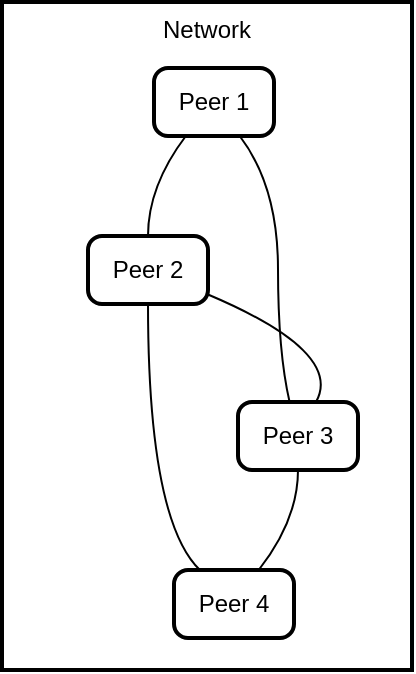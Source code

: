 <mxfile version="24.7.10">
  <diagram name="Page-1" id="SvijPCgDWO3FzdBsP6Y4">
    <mxGraphModel>
      <root>
        <mxCell id="0" />
        <mxCell id="1" parent="0" />
        <mxCell id="2" value="Network" style="whiteSpace=wrap;strokeWidth=2;verticalAlign=top;" vertex="1" parent="1">
          <mxGeometry width="205" height="334" as="geometry" />
        </mxCell>
        <mxCell id="3" value="Peer 2" style="rounded=1;absoluteArcSize=1;arcSize=14;whiteSpace=wrap;strokeWidth=2;" vertex="1" parent="2">
          <mxGeometry x="43" y="117" width="60" height="34" as="geometry" />
        </mxCell>
        <mxCell id="4" value="Peer 1" style="rounded=1;absoluteArcSize=1;arcSize=14;whiteSpace=wrap;strokeWidth=2;" vertex="1" parent="2">
          <mxGeometry x="76" y="33" width="60" height="34" as="geometry" />
        </mxCell>
        <mxCell id="5" value="Peer 3" style="rounded=1;absoluteArcSize=1;arcSize=14;whiteSpace=wrap;strokeWidth=2;" vertex="1" parent="2">
          <mxGeometry x="118" y="200" width="60" height="34" as="geometry" />
        </mxCell>
        <mxCell id="6" value="Peer 4" style="rounded=1;absoluteArcSize=1;arcSize=14;whiteSpace=wrap;strokeWidth=2;" vertex="1" parent="2">
          <mxGeometry x="86" y="284" width="60" height="34" as="geometry" />
        </mxCell>
        <mxCell id="7" value="" style="curved=1;startArrow=none;endArrow=none;exitX=0.27;exitY=0.99;entryX=0.5;entryY=-0.01;" edge="1" parent="2" source="4" target="3">
          <mxGeometry relative="1" as="geometry">
            <Array as="points">
              <mxPoint x="73" y="92" />
            </Array>
          </mxGeometry>
        </mxCell>
        <mxCell id="8" value="" style="curved=1;startArrow=none;endArrow=none;exitX=0.71;exitY=0.99;entryX=0.43;entryY=0;" edge="1" parent="2" source="4" target="5">
          <mxGeometry relative="1" as="geometry">
            <Array as="points">
              <mxPoint x="138" y="92" />
              <mxPoint x="138" y="175" />
            </Array>
          </mxGeometry>
        </mxCell>
        <mxCell id="9" value="" style="curved=1;startArrow=none;endArrow=none;exitX=1;exitY=0.86;entryX=0.65;entryY=0;" edge="1" parent="2" source="3" target="5">
          <mxGeometry relative="1" as="geometry">
            <Array as="points">
              <mxPoint x="171" y="175" />
            </Array>
          </mxGeometry>
        </mxCell>
        <mxCell id="10" value="" style="curved=1;startArrow=none;endArrow=none;exitX=0.5;exitY=0.97;entryX=0.21;entryY=-0.01;" edge="1" parent="2" source="3" target="6">
          <mxGeometry relative="1" as="geometry">
            <Array as="points">
              <mxPoint x="73" y="259" />
            </Array>
          </mxGeometry>
        </mxCell>
        <mxCell id="11" value="" style="curved=1;startArrow=none;endArrow=none;exitX=0.5;exitY=0.99;entryX=0.71;entryY=-0.01;" edge="1" parent="2" source="5" target="6">
          <mxGeometry relative="1" as="geometry">
            <Array as="points">
              <mxPoint x="148" y="259" />
            </Array>
          </mxGeometry>
        </mxCell>
      </root>
    </mxGraphModel>
  </diagram>
</mxfile>
